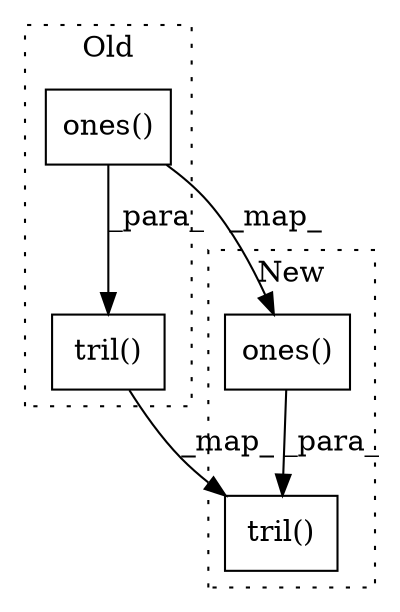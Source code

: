 digraph G {
subgraph cluster0 {
1 [label="tril()" a="75" s="5363,5394" l="11,1" shape="box"];
4 [label="ones()" a="75" s="5374,5393" l="11,1" shape="box"];
label = "Old";
style="dotted";
}
subgraph cluster1 {
2 [label="tril()" a="75" s="5491,5557" l="11,1" shape="box"];
3 [label="ones()" a="75" s="5502,5521" l="11,36" shape="box"];
label = "New";
style="dotted";
}
1 -> 2 [label="_map_"];
3 -> 2 [label="_para_"];
4 -> 3 [label="_map_"];
4 -> 1 [label="_para_"];
}